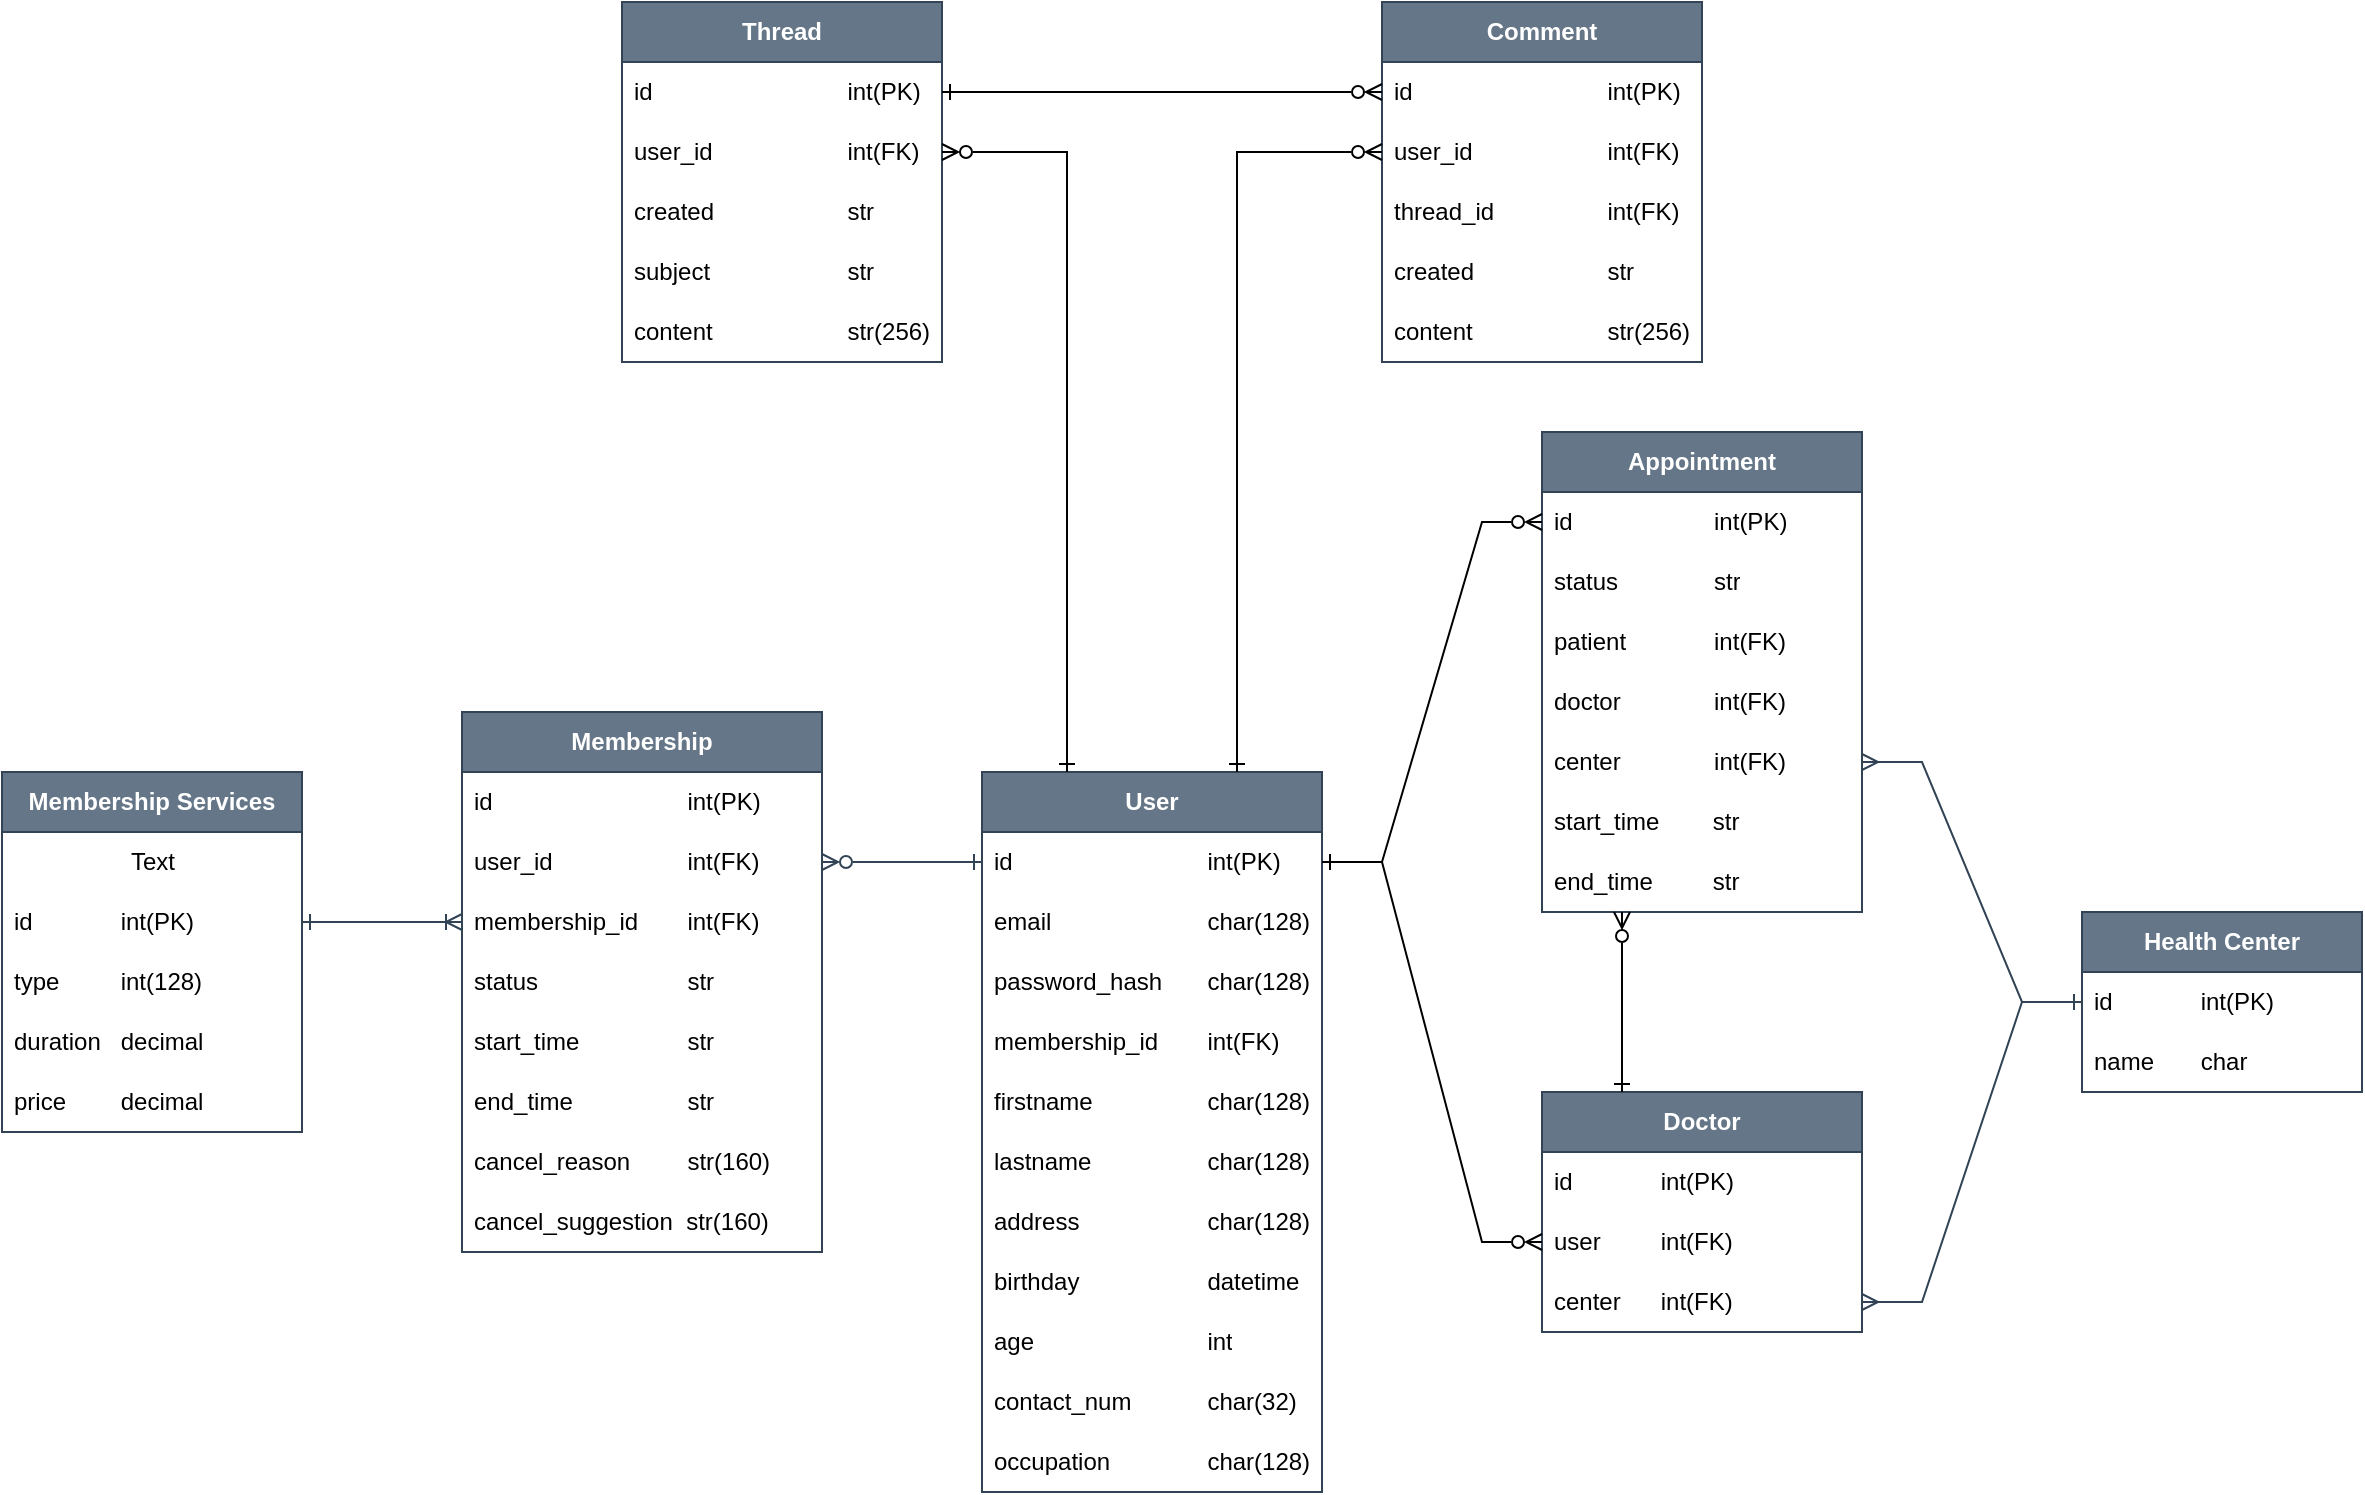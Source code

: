 <mxfile version="22.0.3" type="device">
  <diagram name="Page-1" id="6wsitY-GzA_tLdAW_Lpc">
    <mxGraphModel dx="523" dy="1035" grid="1" gridSize="10" guides="1" tooltips="1" connect="1" arrows="1" fold="1" page="1" pageScale="1" pageWidth="850" pageHeight="1100" math="0" shadow="0">
      <root>
        <mxCell id="0" />
        <mxCell id="1" parent="0" />
        <mxCell id="kAe6IT9_7FLcIwFST-zu-1" value="Appointment" style="swimlane;fontStyle=1;childLayout=stackLayout;horizontal=1;startSize=30;horizontalStack=0;resizeParent=1;resizeParentMax=0;resizeLast=0;collapsible=1;marginBottom=0;whiteSpace=wrap;html=1;fillColor=#647687;fontColor=#ffffff;strokeColor=#314354;" parent="1" vertex="1">
          <mxGeometry x="1690" y="320" width="160" height="240" as="geometry" />
        </mxCell>
        <mxCell id="kAe6IT9_7FLcIwFST-zu-2" value="id&lt;span style=&quot;white-space: pre;&quot;&gt;&#x9;&lt;span style=&quot;white-space: pre;&quot;&gt;&#x9;&lt;span style=&quot;white-space: pre;&quot;&gt;&#x9;&lt;/span&gt;&lt;/span&gt;&lt;/span&gt;int(PK)" style="text;strokeColor=none;fillColor=none;align=left;verticalAlign=middle;spacingLeft=4;spacingRight=4;overflow=hidden;points=[[0,0.5],[1,0.5]];portConstraint=eastwest;rotatable=0;whiteSpace=wrap;html=1;" parent="kAe6IT9_7FLcIwFST-zu-1" vertex="1">
          <mxGeometry y="30" width="160" height="30" as="geometry" />
        </mxCell>
        <mxCell id="kAe6IT9_7FLcIwFST-zu-8" value="status&lt;span style=&quot;white-space: pre;&quot;&gt;&#x9;&amp;nbsp;&lt;/span&gt;&amp;nbsp; &amp;nbsp; &amp;nbsp; &amp;nbsp;str" style="text;strokeColor=none;fillColor=none;align=left;verticalAlign=middle;spacingLeft=4;spacingRight=4;overflow=hidden;points=[[0,0.5],[1,0.5]];portConstraint=eastwest;rotatable=0;whiteSpace=wrap;html=1;" parent="kAe6IT9_7FLcIwFST-zu-1" vertex="1">
          <mxGeometry y="60" width="160" height="30" as="geometry" />
        </mxCell>
        <mxCell id="kAe6IT9_7FLcIwFST-zu-3" value="patient &lt;span style=&quot;white-space: pre;&quot;&gt;&#x9;&lt;span style=&quot;white-space: pre;&quot;&gt;&#x9;&lt;/span&gt;&lt;/span&gt;int(FK)" style="text;strokeColor=none;fillColor=none;align=left;verticalAlign=middle;spacingLeft=4;spacingRight=4;overflow=hidden;points=[[0,0.5],[1,0.5]];portConstraint=eastwest;rotatable=0;whiteSpace=wrap;html=1;" parent="kAe6IT9_7FLcIwFST-zu-1" vertex="1">
          <mxGeometry y="90" width="160" height="30" as="geometry" />
        </mxCell>
        <mxCell id="kAe6IT9_7FLcIwFST-zu-4" value="doctor&lt;span style=&quot;white-space: pre;&quot;&gt;&#x9;&lt;/span&gt;&amp;nbsp; &amp;nbsp; &amp;nbsp; &amp;nbsp; int(FK)" style="text;strokeColor=none;fillColor=none;align=left;verticalAlign=middle;spacingLeft=4;spacingRight=4;overflow=hidden;points=[[0,0.5],[1,0.5]];portConstraint=eastwest;rotatable=0;whiteSpace=wrap;html=1;" parent="kAe6IT9_7FLcIwFST-zu-1" vertex="1">
          <mxGeometry y="120" width="160" height="30" as="geometry" />
        </mxCell>
        <mxCell id="kAe6IT9_7FLcIwFST-zu-5" value="center&amp;nbsp; &amp;nbsp; &amp;nbsp; &amp;nbsp; &amp;nbsp; &amp;nbsp; &amp;nbsp; int(FK)" style="text;strokeColor=none;fillColor=none;align=left;verticalAlign=middle;spacingLeft=4;spacingRight=4;overflow=hidden;points=[[0,0.5],[1,0.5]];portConstraint=eastwest;rotatable=0;whiteSpace=wrap;html=1;" parent="kAe6IT9_7FLcIwFST-zu-1" vertex="1">
          <mxGeometry y="150" width="160" height="30" as="geometry" />
        </mxCell>
        <mxCell id="kAe6IT9_7FLcIwFST-zu-6" value="start_time&amp;nbsp; &amp;nbsp; &amp;nbsp; &amp;nbsp; str" style="text;strokeColor=none;fillColor=none;align=left;verticalAlign=middle;spacingLeft=4;spacingRight=4;overflow=hidden;points=[[0,0.5],[1,0.5]];portConstraint=eastwest;rotatable=0;whiteSpace=wrap;html=1;" parent="kAe6IT9_7FLcIwFST-zu-1" vertex="1">
          <mxGeometry y="180" width="160" height="30" as="geometry" />
        </mxCell>
        <mxCell id="kAe6IT9_7FLcIwFST-zu-7" value="end_time&lt;span style=&quot;&quot;&gt;&lt;span style=&quot;white-space: pre;&quot;&gt;&amp;nbsp;&amp;nbsp;&amp;nbsp;&amp;nbsp;     str&lt;/span&gt;&lt;/span&gt;" style="text;strokeColor=none;fillColor=none;align=left;verticalAlign=middle;spacingLeft=4;spacingRight=4;overflow=hidden;points=[[0,0.5],[1,0.5]];portConstraint=eastwest;rotatable=0;whiteSpace=wrap;html=1;" parent="kAe6IT9_7FLcIwFST-zu-1" vertex="1">
          <mxGeometry y="210" width="160" height="30" as="geometry" />
        </mxCell>
        <mxCell id="kAe6IT9_7FLcIwFST-zu-9" value="User" style="swimlane;fontStyle=1;childLayout=stackLayout;horizontal=1;startSize=30;horizontalStack=0;resizeParent=1;resizeParentMax=0;resizeLast=0;collapsible=1;marginBottom=0;whiteSpace=wrap;html=1;fillColor=#647687;fontColor=#ffffff;strokeColor=#314354;" parent="1" vertex="1">
          <mxGeometry x="1410" y="490" width="170" height="360" as="geometry" />
        </mxCell>
        <mxCell id="kAe6IT9_7FLcIwFST-zu-10" value="id&lt;span style=&quot;white-space: pre;&quot;&gt;&#x9;&lt;/span&gt;&lt;span style=&quot;white-space: pre;&quot;&gt;&#x9;&lt;span style=&quot;white-space: pre;&quot;&gt;&#x9;&lt;/span&gt;&lt;span style=&quot;white-space: pre;&quot;&gt;&#x9;&lt;/span&gt;&lt;/span&gt;int(PK)" style="text;strokeColor=none;fillColor=none;align=left;verticalAlign=middle;spacingLeft=4;spacingRight=4;overflow=hidden;points=[[0,0.5],[1,0.5]];portConstraint=eastwest;rotatable=0;whiteSpace=wrap;html=1;" parent="kAe6IT9_7FLcIwFST-zu-9" vertex="1">
          <mxGeometry y="30" width="170" height="30" as="geometry" />
        </mxCell>
        <mxCell id="kAe6IT9_7FLcIwFST-zu-11" value="email&lt;span style=&quot;white-space: pre;&quot;&gt;&#x9;&lt;span style=&quot;white-space: pre;&quot;&gt;&#x9;&lt;/span&gt;&lt;span style=&quot;white-space: pre;&quot;&gt;&#x9;&lt;/span&gt;&lt;/span&gt;char(128)" style="text;strokeColor=none;fillColor=none;align=left;verticalAlign=middle;spacingLeft=4;spacingRight=4;overflow=hidden;points=[[0,0.5],[1,0.5]];portConstraint=eastwest;rotatable=0;whiteSpace=wrap;html=1;" parent="kAe6IT9_7FLcIwFST-zu-9" vertex="1">
          <mxGeometry y="60" width="170" height="30" as="geometry" />
        </mxCell>
        <mxCell id="kAe6IT9_7FLcIwFST-zu-12" value="password_hash&lt;span style=&quot;white-space: pre;&quot;&gt;&#x9;&lt;/span&gt;char(128)" style="text;strokeColor=none;fillColor=none;align=left;verticalAlign=middle;spacingLeft=4;spacingRight=4;overflow=hidden;points=[[0,0.5],[1,0.5]];portConstraint=eastwest;rotatable=0;whiteSpace=wrap;html=1;" parent="kAe6IT9_7FLcIwFST-zu-9" vertex="1">
          <mxGeometry y="90" width="170" height="30" as="geometry" />
        </mxCell>
        <mxCell id="kAe6IT9_7FLcIwFST-zu-13" value="membership_id&lt;span style=&quot;white-space: pre;&quot;&gt;&#x9;&lt;/span&gt;int(FK)" style="text;strokeColor=none;fillColor=none;align=left;verticalAlign=middle;spacingLeft=4;spacingRight=4;overflow=hidden;points=[[0,0.5],[1,0.5]];portConstraint=eastwest;rotatable=0;whiteSpace=wrap;html=1;" parent="kAe6IT9_7FLcIwFST-zu-9" vertex="1">
          <mxGeometry y="120" width="170" height="30" as="geometry" />
        </mxCell>
        <mxCell id="kAe6IT9_7FLcIwFST-zu-14" value="firstname&lt;span style=&quot;white-space: pre;&quot;&gt;&#x9;&lt;/span&gt;&lt;span style=&quot;white-space: pre;&quot;&gt;&#x9;&lt;span style=&quot;white-space: pre;&quot;&gt;&#x9;&lt;/span&gt;&lt;/span&gt;char(128)" style="text;strokeColor=none;fillColor=none;align=left;verticalAlign=middle;spacingLeft=4;spacingRight=4;overflow=hidden;points=[[0,0.5],[1,0.5]];portConstraint=eastwest;rotatable=0;whiteSpace=wrap;html=1;" parent="kAe6IT9_7FLcIwFST-zu-9" vertex="1">
          <mxGeometry y="150" width="170" height="30" as="geometry" />
        </mxCell>
        <mxCell id="kAe6IT9_7FLcIwFST-zu-15" value="lastname&lt;span style=&quot;white-space: pre;&quot;&gt;&#x9;&lt;/span&gt;&lt;span style=&quot;white-space: pre;&quot;&gt;&#x9;&lt;span style=&quot;white-space: pre;&quot;&gt;&#x9;&lt;/span&gt;&lt;/span&gt;char(128)" style="text;strokeColor=none;fillColor=none;align=left;verticalAlign=middle;spacingLeft=4;spacingRight=4;overflow=hidden;points=[[0,0.5],[1,0.5]];portConstraint=eastwest;rotatable=0;whiteSpace=wrap;html=1;" parent="kAe6IT9_7FLcIwFST-zu-9" vertex="1">
          <mxGeometry y="180" width="170" height="30" as="geometry" />
        </mxCell>
        <mxCell id="kAe6IT9_7FLcIwFST-zu-16" value="address&lt;span style=&quot;white-space: pre;&quot;&gt;&#x9;&lt;span style=&quot;white-space: pre;&quot;&gt;&#x9;&lt;/span&gt;&lt;span style=&quot;white-space: pre;&quot;&gt;&#x9;&lt;/span&gt;&lt;/span&gt;char(128)" style="text;strokeColor=none;fillColor=none;align=left;verticalAlign=middle;spacingLeft=4;spacingRight=4;overflow=hidden;points=[[0,0.5],[1,0.5]];portConstraint=eastwest;rotatable=0;whiteSpace=wrap;html=1;" parent="kAe6IT9_7FLcIwFST-zu-9" vertex="1">
          <mxGeometry y="210" width="170" height="30" as="geometry" />
        </mxCell>
        <mxCell id="kAe6IT9_7FLcIwFST-zu-17" value="birthday&lt;span style=&quot;white-space: pre;&quot;&gt;&#x9;&lt;span style=&quot;white-space: pre;&quot;&gt;&#x9;&lt;/span&gt;&lt;span style=&quot;white-space: pre;&quot;&gt;&#x9;&lt;/span&gt;&lt;/span&gt;datetime" style="text;strokeColor=none;fillColor=none;align=left;verticalAlign=middle;spacingLeft=4;spacingRight=4;overflow=hidden;points=[[0,0.5],[1,0.5]];portConstraint=eastwest;rotatable=0;whiteSpace=wrap;html=1;" parent="kAe6IT9_7FLcIwFST-zu-9" vertex="1">
          <mxGeometry y="240" width="170" height="30" as="geometry" />
        </mxCell>
        <mxCell id="kAe6IT9_7FLcIwFST-zu-18" value="age&lt;span style=&quot;white-space: pre;&quot;&gt;&#x9;&lt;span style=&quot;white-space: pre;&quot;&gt;&#x9;&lt;/span&gt;&lt;span style=&quot;white-space: pre;&quot;&gt;&#x9;&lt;/span&gt;&lt;span style=&quot;white-space: pre;&quot;&gt;&#x9;&lt;/span&gt;&lt;/span&gt;int" style="text;strokeColor=none;fillColor=none;align=left;verticalAlign=middle;spacingLeft=4;spacingRight=4;overflow=hidden;points=[[0,0.5],[1,0.5]];portConstraint=eastwest;rotatable=0;whiteSpace=wrap;html=1;" parent="kAe6IT9_7FLcIwFST-zu-9" vertex="1">
          <mxGeometry y="270" width="170" height="30" as="geometry" />
        </mxCell>
        <mxCell id="REH-pGRA7Pb7Ogdy8Grk-30" value="contact_num&lt;span style=&quot;white-space: pre;&quot;&gt;&#x9;&lt;/span&gt;&lt;span style=&quot;white-space: pre;&quot;&gt;&#x9;&lt;/span&gt;char(32)" style="text;strokeColor=none;fillColor=none;align=left;verticalAlign=middle;spacingLeft=4;spacingRight=4;overflow=hidden;points=[[0,0.5],[1,0.5]];portConstraint=eastwest;rotatable=0;whiteSpace=wrap;html=1;" vertex="1" parent="kAe6IT9_7FLcIwFST-zu-9">
          <mxGeometry y="300" width="170" height="30" as="geometry" />
        </mxCell>
        <mxCell id="kAe6IT9_7FLcIwFST-zu-19" value="occupation&lt;span style=&quot;white-space: pre;&quot;&gt;&#x9;&lt;/span&gt;&lt;span style=&quot;white-space: pre;&quot;&gt;&#x9;&lt;/span&gt;char(128)" style="text;strokeColor=none;fillColor=none;align=left;verticalAlign=middle;spacingLeft=4;spacingRight=4;overflow=hidden;points=[[0,0.5],[1,0.5]];portConstraint=eastwest;rotatable=0;whiteSpace=wrap;html=1;" parent="kAe6IT9_7FLcIwFST-zu-9" vertex="1">
          <mxGeometry y="330" width="170" height="30" as="geometry" />
        </mxCell>
        <mxCell id="kAe6IT9_7FLcIwFST-zu-20" value="Membership Services" style="swimlane;fontStyle=1;childLayout=stackLayout;horizontal=1;startSize=30;horizontalStack=0;resizeParent=1;resizeParentMax=0;resizeLast=0;collapsible=1;marginBottom=0;whiteSpace=wrap;html=1;fillColor=#647687;fontColor=#ffffff;strokeColor=#314354;" parent="1" vertex="1">
          <mxGeometry x="920" y="490" width="150" height="180" as="geometry" />
        </mxCell>
        <mxCell id="REH-pGRA7Pb7Ogdy8Grk-40" value="Text" style="text;html=1;align=center;verticalAlign=middle;resizable=0;points=[];autosize=1;" vertex="1" parent="kAe6IT9_7FLcIwFST-zu-20">
          <mxGeometry y="30" width="150" height="30" as="geometry" />
        </mxCell>
        <mxCell id="kAe6IT9_7FLcIwFST-zu-21" value="id&lt;span style=&quot;white-space: pre;&quot;&gt;&#x9;&lt;span style=&quot;white-space: pre;&quot;&gt;&#x9;&lt;/span&gt;&lt;/span&gt;int(PK)" style="text;strokeColor=none;fillColor=none;align=left;verticalAlign=middle;spacingLeft=4;spacingRight=4;overflow=hidden;points=[[0,0.5],[1,0.5]];portConstraint=eastwest;rotatable=0;whiteSpace=wrap;html=1;" parent="kAe6IT9_7FLcIwFST-zu-20" vertex="1">
          <mxGeometry y="60" width="150" height="30" as="geometry" />
        </mxCell>
        <mxCell id="kAe6IT9_7FLcIwFST-zu-22" value="type&lt;span style=&quot;white-space: pre;&quot;&gt;&#x9;&lt;span style=&quot;white-space: pre;&quot;&gt;&#x9;&lt;/span&gt;&lt;/span&gt;int(128)" style="text;strokeColor=none;fillColor=none;align=left;verticalAlign=middle;spacingLeft=4;spacingRight=4;overflow=hidden;points=[[0,0.5],[1,0.5]];portConstraint=eastwest;rotatable=0;whiteSpace=wrap;html=1;" parent="kAe6IT9_7FLcIwFST-zu-20" vertex="1">
          <mxGeometry y="90" width="150" height="30" as="geometry" />
        </mxCell>
        <mxCell id="kAe6IT9_7FLcIwFST-zu-23" value="duration&amp;nbsp;&lt;span style=&quot;white-space: pre;&quot;&gt;&#x9;&lt;/span&gt;decimal" style="text;strokeColor=none;fillColor=none;align=left;verticalAlign=middle;spacingLeft=4;spacingRight=4;overflow=hidden;points=[[0,0.5],[1,0.5]];portConstraint=eastwest;rotatable=0;whiteSpace=wrap;html=1;" parent="kAe6IT9_7FLcIwFST-zu-20" vertex="1">
          <mxGeometry y="120" width="150" height="30" as="geometry" />
        </mxCell>
        <mxCell id="kAe6IT9_7FLcIwFST-zu-24" value="price &lt;span style=&quot;white-space: pre;&quot;&gt;&#x9;&lt;/span&gt;decimal" style="text;strokeColor=none;fillColor=none;align=left;verticalAlign=middle;spacingLeft=4;spacingRight=4;overflow=hidden;points=[[0,0.5],[1,0.5]];portConstraint=eastwest;rotatable=0;whiteSpace=wrap;html=1;" parent="kAe6IT9_7FLcIwFST-zu-20" vertex="1">
          <mxGeometry y="150" width="150" height="30" as="geometry" />
        </mxCell>
        <mxCell id="kAe6IT9_7FLcIwFST-zu-25" value="Membership" style="swimlane;fontStyle=1;childLayout=stackLayout;horizontal=1;startSize=30;horizontalStack=0;resizeParent=1;resizeParentMax=0;resizeLast=0;collapsible=1;marginBottom=0;whiteSpace=wrap;html=1;fillColor=#647687;fontColor=#ffffff;strokeColor=#314354;" parent="1" vertex="1">
          <mxGeometry x="1150" y="460" width="180" height="270" as="geometry" />
        </mxCell>
        <mxCell id="kAe6IT9_7FLcIwFST-zu-26" value="id&amp;nbsp;&lt;span style=&quot;white-space: pre;&quot;&gt;&#x9;&lt;/span&gt;&lt;span style=&quot;white-space: pre;&quot;&gt;&#x9;&lt;/span&gt;&lt;span style=&quot;white-space: pre;&quot;&gt;&#x9;&lt;/span&gt;&lt;span style=&quot;white-space: pre;&quot;&gt;&#x9;&lt;/span&gt;int(PK)" style="text;strokeColor=none;fillColor=none;align=left;verticalAlign=middle;spacingLeft=4;spacingRight=4;overflow=hidden;points=[[0,0.5],[1,0.5]];portConstraint=eastwest;rotatable=0;whiteSpace=wrap;html=1;" parent="kAe6IT9_7FLcIwFST-zu-25" vertex="1">
          <mxGeometry y="30" width="180" height="30" as="geometry" />
        </mxCell>
        <mxCell id="kAe6IT9_7FLcIwFST-zu-27" value="user_id&lt;span style=&quot;white-space: pre;&quot;&gt;&#x9;&lt;/span&gt;&lt;span style=&quot;white-space: pre;&quot;&gt;&#x9;&lt;/span&gt;&lt;span style=&quot;white-space: pre;&quot;&gt;&#x9;&lt;/span&gt;int(FK)" style="text;strokeColor=none;fillColor=none;align=left;verticalAlign=middle;spacingLeft=4;spacingRight=4;overflow=hidden;points=[[0,0.5],[1,0.5]];portConstraint=eastwest;rotatable=0;whiteSpace=wrap;html=1;" parent="kAe6IT9_7FLcIwFST-zu-25" vertex="1">
          <mxGeometry y="60" width="180" height="30" as="geometry" />
        </mxCell>
        <mxCell id="kAe6IT9_7FLcIwFST-zu-31" value="membership_id&lt;span style=&quot;white-space: pre;&quot;&gt;&#x9;&lt;/span&gt;int(FK)" style="text;strokeColor=none;fillColor=none;align=left;verticalAlign=middle;spacingLeft=4;spacingRight=4;overflow=hidden;points=[[0,0.5],[1,0.5]];portConstraint=eastwest;rotatable=0;whiteSpace=wrap;html=1;" parent="kAe6IT9_7FLcIwFST-zu-25" vertex="1">
          <mxGeometry y="90" width="180" height="30" as="geometry" />
        </mxCell>
        <mxCell id="kAe6IT9_7FLcIwFST-zu-28" value="status&lt;span style=&quot;white-space: pre;&quot;&gt;&#x9;&lt;/span&gt;&lt;span style=&quot;white-space: pre;&quot;&gt;&#x9;&lt;/span&gt;&lt;span style=&quot;white-space: pre;&quot;&gt;&#x9;&lt;/span&gt;str" style="text;strokeColor=none;fillColor=none;align=left;verticalAlign=middle;spacingLeft=4;spacingRight=4;overflow=hidden;points=[[0,0.5],[1,0.5]];portConstraint=eastwest;rotatable=0;whiteSpace=wrap;html=1;" parent="kAe6IT9_7FLcIwFST-zu-25" vertex="1">
          <mxGeometry y="120" width="180" height="30" as="geometry" />
        </mxCell>
        <mxCell id="kAe6IT9_7FLcIwFST-zu-29" value="start_time&amp;nbsp; &lt;span style=&quot;white-space: pre;&quot;&gt;&#x9;&lt;/span&gt;&lt;span style=&quot;white-space: pre;&quot;&gt;&#x9;&lt;/span&gt;str" style="text;strokeColor=none;fillColor=none;align=left;verticalAlign=middle;spacingLeft=4;spacingRight=4;overflow=hidden;points=[[0,0.5],[1,0.5]];portConstraint=eastwest;rotatable=0;whiteSpace=wrap;html=1;" parent="kAe6IT9_7FLcIwFST-zu-25" vertex="1">
          <mxGeometry y="150" width="180" height="30" as="geometry" />
        </mxCell>
        <mxCell id="kAe6IT9_7FLcIwFST-zu-30" value="end_time&lt;span style=&quot;white-space: pre;&quot;&gt;&#x9;&lt;span style=&quot;white-space: pre;&quot;&gt;&#x9;&lt;span style=&quot;white-space: pre;&quot;&gt;&#x9;&lt;/span&gt;&lt;/span&gt;&lt;/span&gt;str" style="text;strokeColor=none;fillColor=none;align=left;verticalAlign=middle;spacingLeft=4;spacingRight=4;overflow=hidden;points=[[0,0.5],[1,0.5]];portConstraint=eastwest;rotatable=0;whiteSpace=wrap;html=1;" parent="kAe6IT9_7FLcIwFST-zu-25" vertex="1">
          <mxGeometry y="180" width="180" height="30" as="geometry" />
        </mxCell>
        <mxCell id="kAe6IT9_7FLcIwFST-zu-47" value="cancel_reason&lt;span style=&quot;white-space: pre;&quot;&gt;&#x9;&lt;/span&gt;&lt;span style=&quot;white-space: pre;&quot;&gt;&#x9;&lt;/span&gt;str(160)" style="text;strokeColor=none;fillColor=none;align=left;verticalAlign=middle;spacingLeft=4;spacingRight=4;overflow=hidden;points=[[0,0.5],[1,0.5]];portConstraint=eastwest;rotatable=0;whiteSpace=wrap;html=1;" parent="kAe6IT9_7FLcIwFST-zu-25" vertex="1">
          <mxGeometry y="210" width="180" height="30" as="geometry" />
        </mxCell>
        <mxCell id="kAe6IT9_7FLcIwFST-zu-48" value="cancel_suggestion&amp;nbsp; str(160)" style="text;strokeColor=none;fillColor=none;align=left;verticalAlign=middle;spacingLeft=4;spacingRight=4;overflow=hidden;points=[[0,0.5],[1,0.5]];portConstraint=eastwest;rotatable=0;whiteSpace=wrap;html=1;" parent="kAe6IT9_7FLcIwFST-zu-25" vertex="1">
          <mxGeometry y="240" width="180" height="30" as="geometry" />
        </mxCell>
        <mxCell id="kAe6IT9_7FLcIwFST-zu-33" value="Health Center" style="swimlane;fontStyle=1;childLayout=stackLayout;horizontal=1;startSize=30;horizontalStack=0;resizeParent=1;resizeParentMax=0;resizeLast=0;collapsible=1;marginBottom=0;whiteSpace=wrap;html=1;fillColor=#647687;fontColor=#ffffff;strokeColor=#314354;" parent="1" vertex="1">
          <mxGeometry x="1960" y="560" width="140" height="90" as="geometry" />
        </mxCell>
        <mxCell id="kAe6IT9_7FLcIwFST-zu-34" value="id&lt;span style=&quot;white-space: pre;&quot;&gt;&#x9;&lt;span style=&quot;white-space: pre;&quot;&gt;&#x9;&lt;/span&gt;&lt;/span&gt;int(PK)" style="text;strokeColor=none;fillColor=none;align=left;verticalAlign=middle;spacingLeft=4;spacingRight=4;overflow=hidden;points=[[0,0.5],[1,0.5]];portConstraint=eastwest;rotatable=0;whiteSpace=wrap;html=1;" parent="kAe6IT9_7FLcIwFST-zu-33" vertex="1">
          <mxGeometry y="30" width="140" height="30" as="geometry" />
        </mxCell>
        <mxCell id="kAe6IT9_7FLcIwFST-zu-35" value="name&lt;span style=&quot;white-space: pre;&quot;&gt;&#x9;&lt;/span&gt;char" style="text;strokeColor=none;fillColor=none;align=left;verticalAlign=middle;spacingLeft=4;spacingRight=4;overflow=hidden;points=[[0,0.5],[1,0.5]];portConstraint=eastwest;rotatable=0;whiteSpace=wrap;html=1;" parent="kAe6IT9_7FLcIwFST-zu-33" vertex="1">
          <mxGeometry y="60" width="140" height="30" as="geometry" />
        </mxCell>
        <mxCell id="kAe6IT9_7FLcIwFST-zu-36" value="" style="edgeStyle=entityRelationEdgeStyle;fontSize=12;html=1;endArrow=ERzeroToMany;startArrow=ERone;rounded=0;exitX=0;exitY=0.5;exitDx=0;exitDy=0;entryX=1;entryY=0.5;entryDx=0;entryDy=0;fillColor=#647687;strokeColor=#314354;fontStyle=1;startFill=0;endFill=0;" parent="1" source="kAe6IT9_7FLcIwFST-zu-10" target="kAe6IT9_7FLcIwFST-zu-27" edge="1">
          <mxGeometry width="100" height="100" relative="1" as="geometry">
            <mxPoint x="1330" y="580" as="sourcePoint" />
            <mxPoint x="1430" y="480" as="targetPoint" />
          </mxGeometry>
        </mxCell>
        <mxCell id="kAe6IT9_7FLcIwFST-zu-38" value="Doctor" style="swimlane;fontStyle=1;childLayout=stackLayout;horizontal=1;startSize=30;horizontalStack=0;resizeParent=1;resizeParentMax=0;resizeLast=0;collapsible=1;marginBottom=0;whiteSpace=wrap;html=1;fillColor=#647687;fontColor=#ffffff;strokeColor=#314354;" parent="1" vertex="1">
          <mxGeometry x="1690" y="650" width="160" height="120" as="geometry" />
        </mxCell>
        <mxCell id="kAe6IT9_7FLcIwFST-zu-39" value="id&lt;span style=&quot;white-space: pre;&quot;&gt;&#x9;&lt;span style=&quot;white-space: pre;&quot;&gt;&#x9;&lt;/span&gt;&lt;/span&gt;int(PK)" style="text;strokeColor=none;fillColor=none;align=left;verticalAlign=middle;spacingLeft=4;spacingRight=4;overflow=hidden;points=[[0,0.5],[1,0.5]];portConstraint=eastwest;rotatable=0;whiteSpace=wrap;html=1;" parent="kAe6IT9_7FLcIwFST-zu-38" vertex="1">
          <mxGeometry y="30" width="160" height="30" as="geometry" />
        </mxCell>
        <mxCell id="kAe6IT9_7FLcIwFST-zu-40" value="user&lt;span style=&quot;white-space: pre;&quot;&gt;&#x9;&lt;span style=&quot;white-space: pre;&quot;&gt;&#x9;&lt;/span&gt;i&lt;/span&gt;nt(FK)" style="text;strokeColor=none;fillColor=none;align=left;verticalAlign=middle;spacingLeft=4;spacingRight=4;overflow=hidden;points=[[0,0.5],[1,0.5]];portConstraint=eastwest;rotatable=0;whiteSpace=wrap;html=1;" parent="kAe6IT9_7FLcIwFST-zu-38" vertex="1">
          <mxGeometry y="60" width="160" height="30" as="geometry" />
        </mxCell>
        <mxCell id="kAe6IT9_7FLcIwFST-zu-41" value="center&amp;nbsp;&lt;span style=&quot;white-space: pre;&quot;&gt;&#x9;&lt;/span&gt;&lt;span style=&quot;white-space: pre;&quot;&gt;i&lt;/span&gt;nt(FK)" style="text;strokeColor=none;fillColor=none;align=left;verticalAlign=middle;spacingLeft=4;spacingRight=4;overflow=hidden;points=[[0,0.5],[1,0.5]];portConstraint=eastwest;rotatable=0;whiteSpace=wrap;html=1;" parent="kAe6IT9_7FLcIwFST-zu-38" vertex="1">
          <mxGeometry y="90" width="160" height="30" as="geometry" />
        </mxCell>
        <mxCell id="kAe6IT9_7FLcIwFST-zu-42" value="" style="edgeStyle=entityRelationEdgeStyle;fontSize=12;html=1;endArrow=ERmany;rounded=0;exitX=0;exitY=0.5;exitDx=0;exitDy=0;entryX=1;entryY=0.5;entryDx=0;entryDy=0;fillColor=#647687;strokeColor=#314354;fontStyle=1;startArrow=ERone;startFill=0;" parent="1" source="kAe6IT9_7FLcIwFST-zu-34" target="kAe6IT9_7FLcIwFST-zu-41" edge="1">
          <mxGeometry width="100" height="100" relative="1" as="geometry">
            <mxPoint x="1570" y="435" as="sourcePoint" />
            <mxPoint x="1700" y="555" as="targetPoint" />
            <Array as="points">
              <mxPoint x="1600" y="540" />
            </Array>
          </mxGeometry>
        </mxCell>
        <mxCell id="REH-pGRA7Pb7Ogdy8Grk-1" value="Thread" style="swimlane;fontStyle=1;childLayout=stackLayout;horizontal=1;startSize=30;horizontalStack=0;resizeParent=1;resizeParentMax=0;resizeLast=0;collapsible=1;marginBottom=0;whiteSpace=wrap;html=1;fillColor=#647687;fontColor=#ffffff;strokeColor=#314354;" vertex="1" parent="1">
          <mxGeometry x="1230" y="105" width="160" height="180" as="geometry" />
        </mxCell>
        <mxCell id="REH-pGRA7Pb7Ogdy8Grk-2" value="id&amp;nbsp;&lt;span style=&quot;white-space: pre;&quot;&gt;&#x9;&lt;/span&gt;&lt;span style=&quot;white-space: pre;&quot;&gt;&#x9;&lt;/span&gt;&lt;span style=&quot;white-space: pre;&quot;&gt;&#x9;&lt;/span&gt;&lt;span style=&quot;white-space: pre;&quot;&gt;&#x9;&lt;/span&gt;int(PK)" style="text;strokeColor=none;fillColor=none;align=left;verticalAlign=middle;spacingLeft=4;spacingRight=4;overflow=hidden;points=[[0,0.5],[1,0.5]];portConstraint=eastwest;rotatable=0;whiteSpace=wrap;html=1;" vertex="1" parent="REH-pGRA7Pb7Ogdy8Grk-1">
          <mxGeometry y="30" width="160" height="30" as="geometry" />
        </mxCell>
        <mxCell id="REH-pGRA7Pb7Ogdy8Grk-3" value="user_id&lt;span style=&quot;white-space: pre;&quot;&gt;&#x9;&lt;/span&gt;&lt;span style=&quot;white-space: pre;&quot;&gt;&#x9;&lt;/span&gt;&lt;span style=&quot;white-space: pre;&quot;&gt;&#x9;&lt;/span&gt;int(FK)" style="text;strokeColor=none;fillColor=none;align=left;verticalAlign=middle;spacingLeft=4;spacingRight=4;overflow=hidden;points=[[0,0.5],[1,0.5]];portConstraint=eastwest;rotatable=0;whiteSpace=wrap;html=1;" vertex="1" parent="REH-pGRA7Pb7Ogdy8Grk-1">
          <mxGeometry y="60" width="160" height="30" as="geometry" />
        </mxCell>
        <mxCell id="REH-pGRA7Pb7Ogdy8Grk-4" value="created&lt;span style=&quot;white-space: pre;&quot;&gt;&#x9;&lt;/span&gt;&lt;span style=&quot;white-space: pre;&quot;&gt;&#x9;&lt;/span&gt;&lt;span style=&quot;white-space: pre;&quot;&gt;&#x9;&lt;/span&gt;str" style="text;strokeColor=none;fillColor=none;align=left;verticalAlign=middle;spacingLeft=4;spacingRight=4;overflow=hidden;points=[[0,0.5],[1,0.5]];portConstraint=eastwest;rotatable=0;whiteSpace=wrap;html=1;" vertex="1" parent="REH-pGRA7Pb7Ogdy8Grk-1">
          <mxGeometry y="90" width="160" height="30" as="geometry" />
        </mxCell>
        <mxCell id="REH-pGRA7Pb7Ogdy8Grk-5" value="subject&amp;nbsp;&amp;nbsp;&lt;span style=&quot;white-space: pre;&quot;&gt;&#x9;&lt;/span&gt;&lt;span style=&quot;white-space: pre;&quot;&gt;&#x9;&lt;span style=&quot;white-space: pre;&quot;&gt;&#x9;&lt;/span&gt;&lt;/span&gt;str" style="text;strokeColor=none;fillColor=none;align=left;verticalAlign=middle;spacingLeft=4;spacingRight=4;overflow=hidden;points=[[0,0.5],[1,0.5]];portConstraint=eastwest;rotatable=0;whiteSpace=wrap;html=1;" vertex="1" parent="REH-pGRA7Pb7Ogdy8Grk-1">
          <mxGeometry y="120" width="160" height="30" as="geometry" />
        </mxCell>
        <mxCell id="REH-pGRA7Pb7Ogdy8Grk-36" value="content&amp;nbsp;&amp;nbsp;&lt;span style=&quot;white-space: pre;&quot;&gt;&#x9;&lt;/span&gt;&lt;span style=&quot;white-space: pre;&quot;&gt;&#x9;&lt;span style=&quot;white-space: pre;&quot;&gt;&#x9;&lt;/span&gt;&lt;/span&gt;str(256)" style="text;strokeColor=none;fillColor=none;align=left;verticalAlign=middle;spacingLeft=4;spacingRight=4;overflow=hidden;points=[[0,0.5],[1,0.5]];portConstraint=eastwest;rotatable=0;whiteSpace=wrap;html=1;" vertex="1" parent="REH-pGRA7Pb7Ogdy8Grk-1">
          <mxGeometry y="150" width="160" height="30" as="geometry" />
        </mxCell>
        <mxCell id="REH-pGRA7Pb7Ogdy8Grk-10" value="Comment" style="swimlane;fontStyle=1;childLayout=stackLayout;horizontal=1;startSize=30;horizontalStack=0;resizeParent=1;resizeParentMax=0;resizeLast=0;collapsible=1;marginBottom=0;whiteSpace=wrap;html=1;fillColor=#647687;fontColor=#ffffff;strokeColor=#314354;" vertex="1" parent="1">
          <mxGeometry x="1610" y="105" width="160" height="180" as="geometry" />
        </mxCell>
        <mxCell id="REH-pGRA7Pb7Ogdy8Grk-11" value="id&amp;nbsp;&lt;span style=&quot;white-space: pre;&quot;&gt;&#x9;&lt;/span&gt;&lt;span style=&quot;white-space: pre;&quot;&gt;&#x9;&lt;/span&gt;&lt;span style=&quot;white-space: pre;&quot;&gt;&#x9;&lt;/span&gt;&lt;span style=&quot;white-space: pre;&quot;&gt;&#x9;&lt;/span&gt;int(PK)" style="text;strokeColor=none;fillColor=none;align=left;verticalAlign=middle;spacingLeft=4;spacingRight=4;overflow=hidden;points=[[0,0.5],[1,0.5]];portConstraint=eastwest;rotatable=0;whiteSpace=wrap;html=1;" vertex="1" parent="REH-pGRA7Pb7Ogdy8Grk-10">
          <mxGeometry y="30" width="160" height="30" as="geometry" />
        </mxCell>
        <mxCell id="REH-pGRA7Pb7Ogdy8Grk-34" value="user_id&lt;span style=&quot;white-space: pre;&quot;&gt;&#x9;&lt;span style=&quot;white-space: pre;&quot;&gt;&#x9;&lt;span style=&quot;white-space: pre;&quot;&gt;&#x9;&lt;/span&gt;i&lt;/span&gt;n&lt;/span&gt;t(FK)" style="text;strokeColor=none;fillColor=none;align=left;verticalAlign=middle;spacingLeft=4;spacingRight=4;overflow=hidden;points=[[0,0.5],[1,0.5]];portConstraint=eastwest;rotatable=0;whiteSpace=wrap;html=1;" vertex="1" parent="REH-pGRA7Pb7Ogdy8Grk-10">
          <mxGeometry y="60" width="160" height="30" as="geometry" />
        </mxCell>
        <mxCell id="REH-pGRA7Pb7Ogdy8Grk-15" value="thread_id&lt;span style=&quot;white-space: pre;&quot;&gt;&#x9;&lt;span style=&quot;white-space: pre;&quot;&gt;&#x9;&lt;span style=&quot;white-space: pre;&quot;&gt;&#x9;&lt;/span&gt;i&lt;/span&gt;n&lt;/span&gt;t(FK)" style="text;strokeColor=none;fillColor=none;align=left;verticalAlign=middle;spacingLeft=4;spacingRight=4;overflow=hidden;points=[[0,0.5],[1,0.5]];portConstraint=eastwest;rotatable=0;whiteSpace=wrap;html=1;" vertex="1" parent="REH-pGRA7Pb7Ogdy8Grk-10">
          <mxGeometry y="90" width="160" height="30" as="geometry" />
        </mxCell>
        <mxCell id="REH-pGRA7Pb7Ogdy8Grk-16" value="created&#x9;&lt;span style=&quot;border-color: var(--border-color);&quot;&gt;&lt;span style=&quot;white-space: pre;&quot;&gt;&amp;nbsp;&amp;nbsp;&amp;nbsp;&amp;nbsp;&lt;/span&gt;&lt;/span&gt;&lt;span style=&quot;border-color: var(--border-color);&quot;&gt;&lt;span style=&quot;white-space: pre;&quot;&gt;&amp;nbsp;&amp;nbsp;&amp;nbsp;&amp;nbsp;&lt;span style=&quot;white-space: pre;&quot;&gt;&#x9;&lt;/span&gt;&lt;span style=&quot;white-space: pre;&quot;&gt;&#x9;&lt;/span&gt;&lt;/span&gt;&lt;/span&gt;str" style="text;strokeColor=none;fillColor=none;align=left;verticalAlign=middle;spacingLeft=4;spacingRight=4;overflow=hidden;points=[[0,0.5],[1,0.5]];portConstraint=eastwest;rotatable=0;whiteSpace=wrap;html=1;" vertex="1" parent="REH-pGRA7Pb7Ogdy8Grk-10">
          <mxGeometry y="120" width="160" height="30" as="geometry" />
        </mxCell>
        <mxCell id="REH-pGRA7Pb7Ogdy8Grk-35" value="content&amp;nbsp;&lt;span style=&quot;border-color: var(--border-color);&quot;&gt;&lt;span style=&quot;white-space: pre;&quot;&gt;&amp;nbsp;&amp;nbsp;&amp;nbsp;&amp;nbsp;&lt;/span&gt;&lt;/span&gt;&lt;span style=&quot;border-color: var(--border-color);&quot;&gt;&lt;span style=&quot;white-space: pre;&quot;&gt;&amp;nbsp;&amp;nbsp;&amp;nbsp;&amp;nbsp;&lt;span style=&quot;white-space: pre;&quot;&gt;&#x9;&lt;/span&gt;&lt;span style=&quot;white-space: pre;&quot;&gt;&#x9;&lt;/span&gt;&lt;/span&gt;&lt;/span&gt;str(256)" style="text;strokeColor=none;fillColor=none;align=left;verticalAlign=middle;spacingLeft=4;spacingRight=4;overflow=hidden;points=[[0,0.5],[1,0.5]];portConstraint=eastwest;rotatable=0;whiteSpace=wrap;html=1;" vertex="1" parent="REH-pGRA7Pb7Ogdy8Grk-10">
          <mxGeometry y="150" width="160" height="30" as="geometry" />
        </mxCell>
        <mxCell id="REH-pGRA7Pb7Ogdy8Grk-29" value="" style="endArrow=ERone;startArrow=ERzeroToMany;html=1;rounded=0;startFill=0;endFill=0;entryX=1;entryY=0.5;entryDx=0;entryDy=0;exitX=0;exitY=0.5;exitDx=0;exitDy=0;" edge="1" parent="1" source="REH-pGRA7Pb7Ogdy8Grk-11" target="REH-pGRA7Pb7Ogdy8Grk-2">
          <mxGeometry width="50" height="50" relative="1" as="geometry">
            <mxPoint x="1440" y="150" as="sourcePoint" />
            <mxPoint x="1463" y="500" as="targetPoint" />
          </mxGeometry>
        </mxCell>
        <mxCell id="REH-pGRA7Pb7Ogdy8Grk-31" value="" style="endArrow=ERone;startArrow=ERzeroToMany;html=1;rounded=0;startFill=0;endFill=0;entryX=1;entryY=0.5;entryDx=0;entryDy=0;exitX=0;exitY=0.5;exitDx=0;exitDy=0;edgeStyle=entityRelationEdgeStyle;" edge="1" parent="1" source="kAe6IT9_7FLcIwFST-zu-40" target="kAe6IT9_7FLcIwFST-zu-10">
          <mxGeometry width="50" height="50" relative="1" as="geometry">
            <mxPoint x="1463" y="250" as="sourcePoint" />
            <mxPoint x="1463" y="500" as="targetPoint" />
          </mxGeometry>
        </mxCell>
        <mxCell id="REH-pGRA7Pb7Ogdy8Grk-33" value="" style="endArrow=ERone;startArrow=ERzeroToMany;html=1;rounded=0;startFill=0;endFill=0;entryX=1;entryY=0.5;entryDx=0;entryDy=0;edgeStyle=entityRelationEdgeStyle;" edge="1" parent="1" source="kAe6IT9_7FLcIwFST-zu-2" target="kAe6IT9_7FLcIwFST-zu-10">
          <mxGeometry width="50" height="50" relative="1" as="geometry">
            <mxPoint x="1700" y="695" as="sourcePoint" />
            <mxPoint x="1590" y="695" as="targetPoint" />
          </mxGeometry>
        </mxCell>
        <mxCell id="kAe6IT9_7FLcIwFST-zu-37" value="" style="edgeStyle=entityRelationEdgeStyle;fontSize=12;html=1;endArrow=ERoneToMany;startArrow=ERone;rounded=0;fillColor=#647687;strokeColor=#314354;fontStyle=1;exitX=1;exitY=0.5;exitDx=0;exitDy=0;startFill=0;" parent="1" source="kAe6IT9_7FLcIwFST-zu-21" target="kAe6IT9_7FLcIwFST-zu-31" edge="1">
          <mxGeometry width="100" height="100" relative="1" as="geometry">
            <mxPoint x="1340" y="575" as="sourcePoint" />
            <mxPoint x="1440" y="545" as="targetPoint" />
          </mxGeometry>
        </mxCell>
        <mxCell id="REH-pGRA7Pb7Ogdy8Grk-38" value="" style="edgeStyle=entityRelationEdgeStyle;fontSize=12;html=1;endArrow=ERmany;rounded=0;exitX=0;exitY=0.5;exitDx=0;exitDy=0;entryX=1;entryY=0.5;entryDx=0;entryDy=0;fillColor=#647687;strokeColor=#314354;fontStyle=1;startArrow=ERone;startFill=0;" edge="1" parent="1" source="kAe6IT9_7FLcIwFST-zu-34" target="kAe6IT9_7FLcIwFST-zu-5">
          <mxGeometry width="100" height="100" relative="1" as="geometry">
            <mxPoint x="1970" y="605" as="sourcePoint" />
            <mxPoint x="1860" y="725" as="targetPoint" />
            <Array as="points">
              <mxPoint x="1610" y="550" />
            </Array>
          </mxGeometry>
        </mxCell>
        <mxCell id="REH-pGRA7Pb7Ogdy8Grk-39" value="" style="endArrow=ERone;startArrow=ERzeroToMany;html=1;rounded=0;startFill=0;endFill=0;entryX=0.25;entryY=0;entryDx=0;entryDy=0;" edge="1" parent="1" target="kAe6IT9_7FLcIwFST-zu-38">
          <mxGeometry width="50" height="50" relative="1" as="geometry">
            <mxPoint x="1730" y="560" as="sourcePoint" />
            <mxPoint x="1730" y="620" as="targetPoint" />
          </mxGeometry>
        </mxCell>
        <mxCell id="REH-pGRA7Pb7Ogdy8Grk-43" value="" style="endArrow=ERone;startArrow=ERzeroToMany;html=1;rounded=0;startFill=0;endFill=0;entryX=0.75;entryY=0;entryDx=0;entryDy=0;edgeStyle=orthogonalEdgeStyle;exitX=0;exitY=0.5;exitDx=0;exitDy=0;" edge="1" parent="1" source="REH-pGRA7Pb7Ogdy8Grk-34" target="kAe6IT9_7FLcIwFST-zu-9">
          <mxGeometry width="50" height="50" relative="1" as="geometry">
            <mxPoint x="1700" y="375" as="sourcePoint" />
            <mxPoint x="1590" y="545" as="targetPoint" />
          </mxGeometry>
        </mxCell>
        <mxCell id="REH-pGRA7Pb7Ogdy8Grk-45" value="" style="endArrow=ERone;startArrow=ERzeroToMany;html=1;rounded=0;startFill=0;endFill=0;entryX=0.25;entryY=0;entryDx=0;entryDy=0;edgeStyle=orthogonalEdgeStyle;exitX=1;exitY=0.5;exitDx=0;exitDy=0;" edge="1" parent="1" source="REH-pGRA7Pb7Ogdy8Grk-3" target="kAe6IT9_7FLcIwFST-zu-9">
          <mxGeometry width="50" height="50" relative="1" as="geometry">
            <mxPoint x="1700" y="185" as="sourcePoint" />
            <mxPoint x="1548" y="500" as="targetPoint" />
          </mxGeometry>
        </mxCell>
      </root>
    </mxGraphModel>
  </diagram>
</mxfile>
